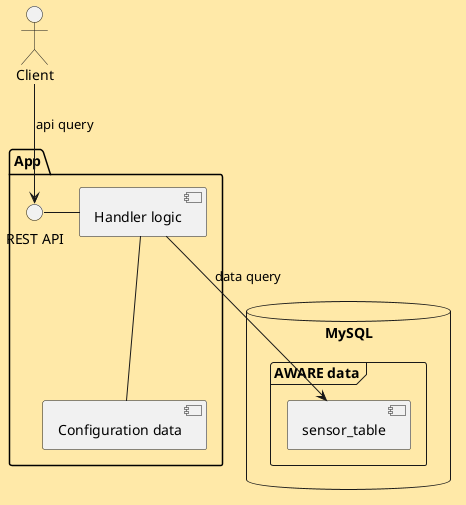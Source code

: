 @startuml
skinparam componentStyle uml2
skinparam backgroundColor #FFE9A8


:Client: as Client

database "MySQL" as DB {
    frame "AWARE data" {
        [sensor_table]
    }
}

package "App" {
    interface "REST API" as REST
    component "Handler logic" as HL
    component "Configuration data" as Conf
}

Client --> REST : api query
REST - HL
HL -- Conf
HL --> [sensor_table] : data query

@enduml